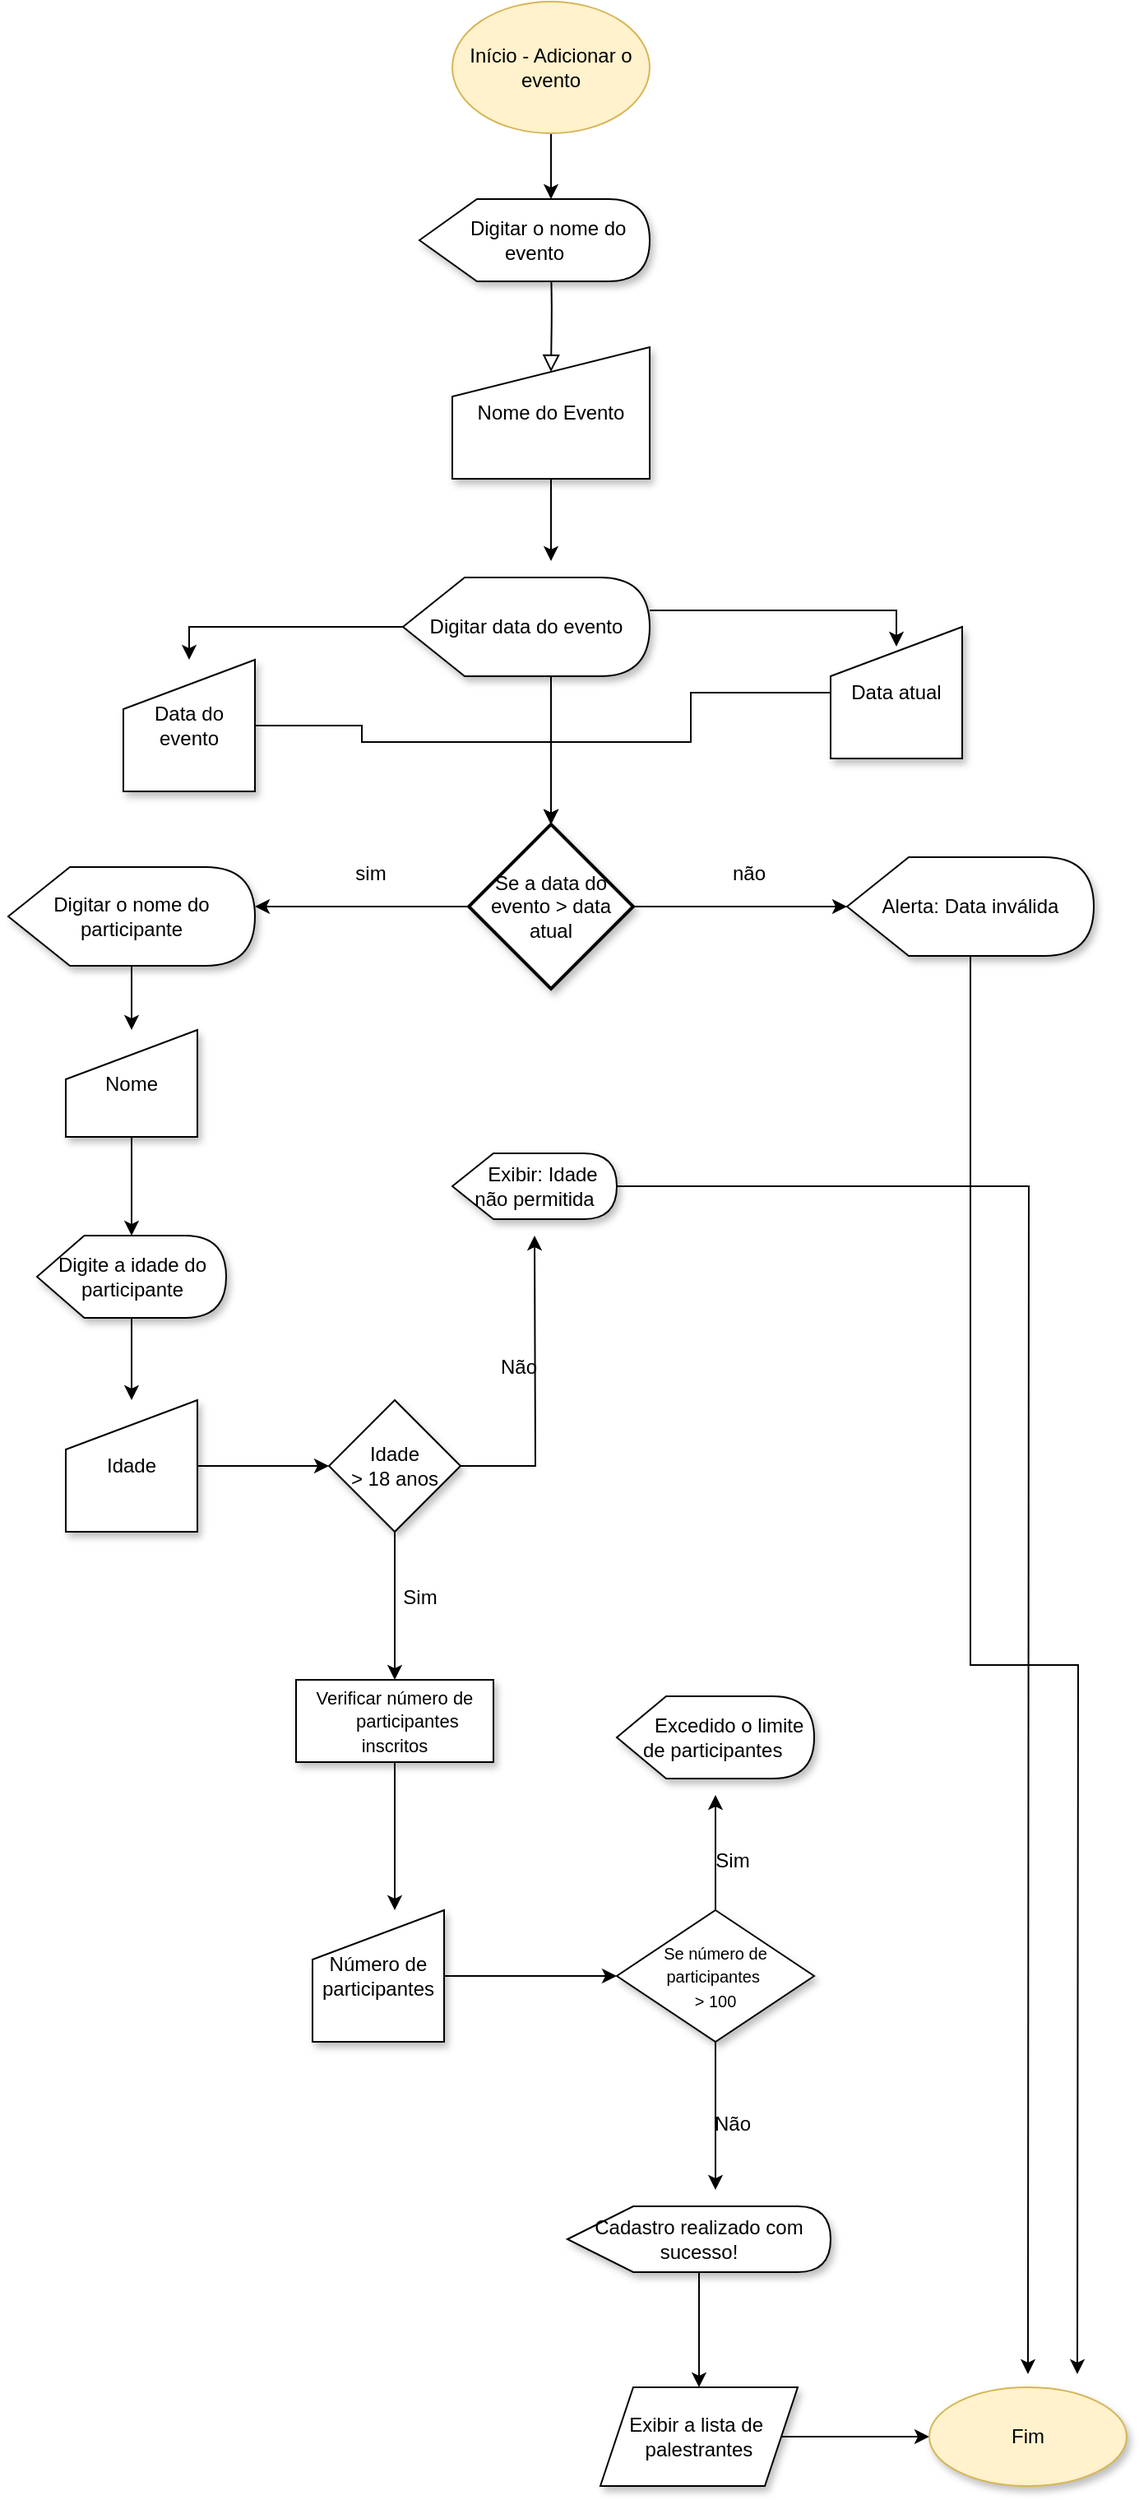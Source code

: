 <mxfile version="14.9.8" type="github">
  <diagram id="C5RBs43oDa-KdzZeNtuy" name="Page-1">
    <mxGraphModel dx="1695" dy="1619" grid="1" gridSize="10" guides="1" tooltips="1" connect="1" arrows="1" fold="1" page="1" pageScale="1" pageWidth="827" pageHeight="1169" math="0" shadow="0">
      <root>
        <mxCell id="WIyWlLk6GJQsqaUBKTNV-0" />
        <mxCell id="WIyWlLk6GJQsqaUBKTNV-1" parent="WIyWlLk6GJQsqaUBKTNV-0" />
        <mxCell id="WIyWlLk6GJQsqaUBKTNV-2" value="" style="html=1;jettySize=auto;orthogonalLoop=1;fontSize=11;endArrow=block;endFill=0;endSize=8;strokeWidth=1;shadow=0;labelBackgroundColor=none;edgeStyle=orthogonalEdgeStyle;entryX=0.5;entryY=0.188;entryDx=0;entryDy=0;entryPerimeter=0;" parent="WIyWlLk6GJQsqaUBKTNV-1" target="YShzn4bgvZEt4ahIDl8V-4" edge="1">
          <mxGeometry relative="1" as="geometry">
            <mxPoint x="220" y="120" as="sourcePoint" />
            <mxPoint x="220" y="170" as="targetPoint" />
          </mxGeometry>
        </mxCell>
        <mxCell id="YShzn4bgvZEt4ahIDl8V-1" value="" style="edgeStyle=orthogonalEdgeStyle;rounded=0;orthogonalLoop=1;jettySize=auto;html=1;" edge="1" parent="WIyWlLk6GJQsqaUBKTNV-1" source="YShzn4bgvZEt4ahIDl8V-0">
          <mxGeometry relative="1" as="geometry">
            <mxPoint x="220" y="80" as="targetPoint" />
          </mxGeometry>
        </mxCell>
        <mxCell id="YShzn4bgvZEt4ahIDl8V-0" value="Início - Adicionar o&lt;br&gt;evento" style="ellipse;whiteSpace=wrap;html=1;fillColor=#fff2cc;strokeColor=#d6b656;" vertex="1" parent="WIyWlLk6GJQsqaUBKTNV-1">
          <mxGeometry x="160" y="-40" width="120" height="80" as="geometry" />
        </mxCell>
        <mxCell id="YShzn4bgvZEt4ahIDl8V-3" value="&amp;nbsp; &amp;nbsp; &amp;nbsp;Digitar o nome do&lt;br&gt;evento" style="shape=display;whiteSpace=wrap;html=1;shadow=1;glass=0;sketch=0;" vertex="1" parent="WIyWlLk6GJQsqaUBKTNV-1">
          <mxGeometry x="140" y="80" width="140" height="50" as="geometry" />
        </mxCell>
        <mxCell id="YShzn4bgvZEt4ahIDl8V-7" style="edgeStyle=orthogonalEdgeStyle;rounded=0;orthogonalLoop=1;jettySize=auto;html=1;" edge="1" parent="WIyWlLk6GJQsqaUBKTNV-1" source="YShzn4bgvZEt4ahIDl8V-4">
          <mxGeometry relative="1" as="geometry">
            <mxPoint x="220" y="300" as="targetPoint" />
          </mxGeometry>
        </mxCell>
        <mxCell id="YShzn4bgvZEt4ahIDl8V-4" value="Nome do Evento" style="shape=manualInput;whiteSpace=wrap;html=1;shadow=1;glass=0;sketch=0;" vertex="1" parent="WIyWlLk6GJQsqaUBKTNV-1">
          <mxGeometry x="160" y="170" width="120" height="80" as="geometry" />
        </mxCell>
        <mxCell id="YShzn4bgvZEt4ahIDl8V-12" value="" style="edgeStyle=orthogonalEdgeStyle;rounded=0;orthogonalLoop=1;jettySize=auto;html=1;" edge="1" parent="WIyWlLk6GJQsqaUBKTNV-1" source="YShzn4bgvZEt4ahIDl8V-5">
          <mxGeometry relative="1" as="geometry">
            <mxPoint y="360" as="targetPoint" />
            <Array as="points">
              <mxPoint y="340" />
            </Array>
          </mxGeometry>
        </mxCell>
        <mxCell id="YShzn4bgvZEt4ahIDl8V-17" value="" style="edgeStyle=orthogonalEdgeStyle;rounded=0;orthogonalLoop=1;jettySize=auto;html=1;entryX=0.5;entryY=0.15;entryDx=0;entryDy=0;entryPerimeter=0;" edge="1" parent="WIyWlLk6GJQsqaUBKTNV-1" source="YShzn4bgvZEt4ahIDl8V-5" target="YShzn4bgvZEt4ahIDl8V-15">
          <mxGeometry relative="1" as="geometry">
            <Array as="points">
              <mxPoint x="430" y="330" />
            </Array>
          </mxGeometry>
        </mxCell>
        <mxCell id="YShzn4bgvZEt4ahIDl8V-21" value="" style="edgeStyle=orthogonalEdgeStyle;rounded=0;orthogonalLoop=1;jettySize=auto;html=1;" edge="1" parent="WIyWlLk6GJQsqaUBKTNV-1" source="YShzn4bgvZEt4ahIDl8V-5" target="YShzn4bgvZEt4ahIDl8V-18">
          <mxGeometry relative="1" as="geometry">
            <Array as="points">
              <mxPoint x="220" y="400" />
              <mxPoint x="220" y="400" />
            </Array>
          </mxGeometry>
        </mxCell>
        <mxCell id="YShzn4bgvZEt4ahIDl8V-5" value="Digitar data do evento" style="shape=display;whiteSpace=wrap;html=1;shadow=1;glass=0;sketch=0;" vertex="1" parent="WIyWlLk6GJQsqaUBKTNV-1">
          <mxGeometry x="130" y="310" width="150" height="60" as="geometry" />
        </mxCell>
        <mxCell id="YShzn4bgvZEt4ahIDl8V-20" value="" style="edgeStyle=orthogonalEdgeStyle;rounded=0;orthogonalLoop=1;jettySize=auto;html=1;" edge="1" parent="WIyWlLk6GJQsqaUBKTNV-1" source="YShzn4bgvZEt4ahIDl8V-13" target="YShzn4bgvZEt4ahIDl8V-18">
          <mxGeometry relative="1" as="geometry">
            <Array as="points">
              <mxPoint x="105" y="400" />
              <mxPoint x="105" y="410" />
              <mxPoint x="220" y="410" />
            </Array>
          </mxGeometry>
        </mxCell>
        <mxCell id="YShzn4bgvZEt4ahIDl8V-13" value="Data do evento" style="shape=manualInput;whiteSpace=wrap;html=1;shadow=1;glass=0;sketch=0;" vertex="1" parent="WIyWlLk6GJQsqaUBKTNV-1">
          <mxGeometry x="-40" y="360" width="80" height="80" as="geometry" />
        </mxCell>
        <mxCell id="YShzn4bgvZEt4ahIDl8V-22" value="" style="edgeStyle=orthogonalEdgeStyle;rounded=0;orthogonalLoop=1;jettySize=auto;html=1;entryX=0.5;entryY=0;entryDx=0;entryDy=0;entryPerimeter=0;" edge="1" parent="WIyWlLk6GJQsqaUBKTNV-1" source="YShzn4bgvZEt4ahIDl8V-15" target="YShzn4bgvZEt4ahIDl8V-18">
          <mxGeometry relative="1" as="geometry">
            <mxPoint x="220" y="410" as="targetPoint" />
            <Array as="points">
              <mxPoint x="305" y="380" />
              <mxPoint x="305" y="410" />
              <mxPoint x="220" y="410" />
            </Array>
          </mxGeometry>
        </mxCell>
        <mxCell id="YShzn4bgvZEt4ahIDl8V-15" value="Data atual" style="shape=manualInput;whiteSpace=wrap;html=1;shadow=1;glass=0;sketch=0;" vertex="1" parent="WIyWlLk6GJQsqaUBKTNV-1">
          <mxGeometry x="390" y="340" width="80" height="80" as="geometry" />
        </mxCell>
        <mxCell id="YShzn4bgvZEt4ahIDl8V-24" value="" style="edgeStyle=orthogonalEdgeStyle;rounded=0;orthogonalLoop=1;jettySize=auto;html=1;" edge="1" parent="WIyWlLk6GJQsqaUBKTNV-1" source="YShzn4bgvZEt4ahIDl8V-18">
          <mxGeometry relative="1" as="geometry">
            <mxPoint x="400" y="510" as="targetPoint" />
          </mxGeometry>
        </mxCell>
        <mxCell id="YShzn4bgvZEt4ahIDl8V-26" value="" style="edgeStyle=orthogonalEdgeStyle;rounded=0;orthogonalLoop=1;jettySize=auto;html=1;" edge="1" parent="WIyWlLk6GJQsqaUBKTNV-1" source="YShzn4bgvZEt4ahIDl8V-18">
          <mxGeometry relative="1" as="geometry">
            <mxPoint x="40" y="510" as="targetPoint" />
          </mxGeometry>
        </mxCell>
        <mxCell id="YShzn4bgvZEt4ahIDl8V-18" value="Se a data do evento &amp;gt; data atual" style="strokeWidth=2;html=1;shape=mxgraph.flowchart.decision;whiteSpace=wrap;shadow=1;glass=0;sketch=0;" vertex="1" parent="WIyWlLk6GJQsqaUBKTNV-1">
          <mxGeometry x="170" y="460" width="100" height="100" as="geometry" />
        </mxCell>
        <mxCell id="YShzn4bgvZEt4ahIDl8V-27" value="sim" style="text;html=1;align=center;verticalAlign=middle;resizable=0;points=[];autosize=1;strokeColor=none;" vertex="1" parent="WIyWlLk6GJQsqaUBKTNV-1">
          <mxGeometry x="95" y="480" width="30" height="20" as="geometry" />
        </mxCell>
        <mxCell id="YShzn4bgvZEt4ahIDl8V-29" value="não" style="text;html=1;align=center;verticalAlign=middle;resizable=0;points=[];autosize=1;strokeColor=none;" vertex="1" parent="WIyWlLk6GJQsqaUBKTNV-1">
          <mxGeometry x="320" y="480" width="40" height="20" as="geometry" />
        </mxCell>
        <mxCell id="YShzn4bgvZEt4ahIDl8V-37" value="" style="edgeStyle=orthogonalEdgeStyle;rounded=0;orthogonalLoop=1;jettySize=auto;html=1;" edge="1" parent="WIyWlLk6GJQsqaUBKTNV-1" source="YShzn4bgvZEt4ahIDl8V-30" target="YShzn4bgvZEt4ahIDl8V-35">
          <mxGeometry relative="1" as="geometry" />
        </mxCell>
        <mxCell id="YShzn4bgvZEt4ahIDl8V-30" value="Digitar o nome do participante" style="shape=display;whiteSpace=wrap;html=1;shadow=1;glass=0;sketch=0;" vertex="1" parent="WIyWlLk6GJQsqaUBKTNV-1">
          <mxGeometry x="-110" y="486" width="150" height="60" as="geometry" />
        </mxCell>
        <mxCell id="YShzn4bgvZEt4ahIDl8V-78" value="" style="edgeStyle=orthogonalEdgeStyle;rounded=0;orthogonalLoop=1;jettySize=auto;html=1;" edge="1" parent="WIyWlLk6GJQsqaUBKTNV-1" source="YShzn4bgvZEt4ahIDl8V-32">
          <mxGeometry relative="1" as="geometry">
            <mxPoint x="540" y="1402" as="targetPoint" />
          </mxGeometry>
        </mxCell>
        <mxCell id="YShzn4bgvZEt4ahIDl8V-32" value="Alerta: Data inválida" style="shape=display;whiteSpace=wrap;html=1;shadow=1;glass=0;sketch=0;" vertex="1" parent="WIyWlLk6GJQsqaUBKTNV-1">
          <mxGeometry x="400" y="480" width="150" height="60" as="geometry" />
        </mxCell>
        <mxCell id="YShzn4bgvZEt4ahIDl8V-40" value="" style="edgeStyle=orthogonalEdgeStyle;rounded=0;orthogonalLoop=1;jettySize=auto;html=1;" edge="1" parent="WIyWlLk6GJQsqaUBKTNV-1" source="YShzn4bgvZEt4ahIDl8V-35" target="YShzn4bgvZEt4ahIDl8V-38">
          <mxGeometry relative="1" as="geometry" />
        </mxCell>
        <mxCell id="YShzn4bgvZEt4ahIDl8V-35" value="Nome" style="shape=manualInput;whiteSpace=wrap;html=1;shadow=1;glass=0;sketch=0;" vertex="1" parent="WIyWlLk6GJQsqaUBKTNV-1">
          <mxGeometry x="-75" y="585" width="80" height="65" as="geometry" />
        </mxCell>
        <mxCell id="YShzn4bgvZEt4ahIDl8V-42" value="" style="edgeStyle=orthogonalEdgeStyle;rounded=0;orthogonalLoop=1;jettySize=auto;html=1;" edge="1" parent="WIyWlLk6GJQsqaUBKTNV-1" source="YShzn4bgvZEt4ahIDl8V-38" target="YShzn4bgvZEt4ahIDl8V-41">
          <mxGeometry relative="1" as="geometry" />
        </mxCell>
        <mxCell id="YShzn4bgvZEt4ahIDl8V-38" value="Digite a idade do participante" style="shape=display;whiteSpace=wrap;html=1;shadow=1;glass=0;sketch=0;" vertex="1" parent="WIyWlLk6GJQsqaUBKTNV-1">
          <mxGeometry x="-92.5" y="710" width="115" height="50" as="geometry" />
        </mxCell>
        <mxCell id="YShzn4bgvZEt4ahIDl8V-44" value="" style="edgeStyle=orthogonalEdgeStyle;rounded=0;orthogonalLoop=1;jettySize=auto;html=1;" edge="1" parent="WIyWlLk6GJQsqaUBKTNV-1" source="YShzn4bgvZEt4ahIDl8V-41" target="YShzn4bgvZEt4ahIDl8V-43">
          <mxGeometry relative="1" as="geometry" />
        </mxCell>
        <mxCell id="YShzn4bgvZEt4ahIDl8V-41" value="Idade" style="shape=manualInput;whiteSpace=wrap;html=1;shadow=1;glass=0;sketch=0;" vertex="1" parent="WIyWlLk6GJQsqaUBKTNV-1">
          <mxGeometry x="-75" y="810" width="80" height="80" as="geometry" />
        </mxCell>
        <mxCell id="YShzn4bgvZEt4ahIDl8V-46" value="" style="edgeStyle=orthogonalEdgeStyle;rounded=0;orthogonalLoop=1;jettySize=auto;html=1;" edge="1" parent="WIyWlLk6GJQsqaUBKTNV-1" source="YShzn4bgvZEt4ahIDl8V-43">
          <mxGeometry relative="1" as="geometry">
            <mxPoint x="210" y="710" as="targetPoint" />
          </mxGeometry>
        </mxCell>
        <mxCell id="YShzn4bgvZEt4ahIDl8V-52" value="" style="edgeStyle=orthogonalEdgeStyle;rounded=0;orthogonalLoop=1;jettySize=auto;html=1;" edge="1" parent="WIyWlLk6GJQsqaUBKTNV-1" source="YShzn4bgvZEt4ahIDl8V-43">
          <mxGeometry relative="1" as="geometry">
            <mxPoint x="125" y="980" as="targetPoint" />
          </mxGeometry>
        </mxCell>
        <mxCell id="YShzn4bgvZEt4ahIDl8V-43" value="Idade &lt;br&gt;&amp;gt; 18 anos" style="rhombus;whiteSpace=wrap;html=1;shadow=1;glass=0;sketch=0;" vertex="1" parent="WIyWlLk6GJQsqaUBKTNV-1">
          <mxGeometry x="85" y="810" width="80" height="80" as="geometry" />
        </mxCell>
        <mxCell id="YShzn4bgvZEt4ahIDl8V-76" value="" style="edgeStyle=orthogonalEdgeStyle;rounded=0;orthogonalLoop=1;jettySize=auto;html=1;" edge="1" parent="WIyWlLk6GJQsqaUBKTNV-1" source="YShzn4bgvZEt4ahIDl8V-47">
          <mxGeometry relative="1" as="geometry">
            <mxPoint x="510" y="1402" as="targetPoint" />
          </mxGeometry>
        </mxCell>
        <mxCell id="YShzn4bgvZEt4ahIDl8V-47" value="&amp;nbsp; &amp;nbsp;Exibir: Idade não permitida" style="shape=display;whiteSpace=wrap;html=1;shadow=1;glass=0;sketch=0;" vertex="1" parent="WIyWlLk6GJQsqaUBKTNV-1">
          <mxGeometry x="160" y="660" width="100" height="40" as="geometry" />
        </mxCell>
        <mxCell id="YShzn4bgvZEt4ahIDl8V-50" value="Não" style="text;html=1;align=center;verticalAlign=middle;resizable=0;points=[];autosize=1;strokeColor=none;" vertex="1" parent="WIyWlLk6GJQsqaUBKTNV-1">
          <mxGeometry x="180" y="780" width="40" height="20" as="geometry" />
        </mxCell>
        <mxCell id="YShzn4bgvZEt4ahIDl8V-56" value="" style="edgeStyle=orthogonalEdgeStyle;rounded=0;orthogonalLoop=1;jettySize=auto;html=1;" edge="1" parent="WIyWlLk6GJQsqaUBKTNV-1">
          <mxGeometry relative="1" as="geometry">
            <mxPoint x="125" y="1030" as="sourcePoint" />
            <mxPoint x="125" y="1120" as="targetPoint" />
          </mxGeometry>
        </mxCell>
        <mxCell id="YShzn4bgvZEt4ahIDl8V-54" value="Sim" style="text;html=1;align=center;verticalAlign=middle;resizable=0;points=[];autosize=1;strokeColor=none;" vertex="1" parent="WIyWlLk6GJQsqaUBKTNV-1">
          <mxGeometry x="120" y="920" width="40" height="20" as="geometry" />
        </mxCell>
        <mxCell id="YShzn4bgvZEt4ahIDl8V-59" value="" style="edgeStyle=orthogonalEdgeStyle;rounded=0;orthogonalLoop=1;jettySize=auto;html=1;" edge="1" parent="WIyWlLk6GJQsqaUBKTNV-1" source="YShzn4bgvZEt4ahIDl8V-57" target="YShzn4bgvZEt4ahIDl8V-58">
          <mxGeometry relative="1" as="geometry" />
        </mxCell>
        <mxCell id="YShzn4bgvZEt4ahIDl8V-57" value="Número de&lt;br&gt;participantes" style="shape=manualInput;whiteSpace=wrap;html=1;shadow=1;glass=0;sketch=0;" vertex="1" parent="WIyWlLk6GJQsqaUBKTNV-1">
          <mxGeometry x="75" y="1120" width="80" height="80" as="geometry" />
        </mxCell>
        <mxCell id="YShzn4bgvZEt4ahIDl8V-61" value="" style="edgeStyle=orthogonalEdgeStyle;rounded=0;orthogonalLoop=1;jettySize=auto;html=1;" edge="1" parent="WIyWlLk6GJQsqaUBKTNV-1" source="YShzn4bgvZEt4ahIDl8V-58">
          <mxGeometry relative="1" as="geometry">
            <mxPoint x="320" y="1050" as="targetPoint" />
          </mxGeometry>
        </mxCell>
        <mxCell id="YShzn4bgvZEt4ahIDl8V-64" value="" style="edgeStyle=orthogonalEdgeStyle;rounded=0;orthogonalLoop=1;jettySize=auto;html=1;" edge="1" parent="WIyWlLk6GJQsqaUBKTNV-1" source="YShzn4bgvZEt4ahIDl8V-58">
          <mxGeometry relative="1" as="geometry">
            <mxPoint x="320" y="1290" as="targetPoint" />
          </mxGeometry>
        </mxCell>
        <mxCell id="YShzn4bgvZEt4ahIDl8V-58" value="&lt;font style=&quot;font-size: 10px&quot;&gt;Se número de participantes&amp;nbsp;&lt;br&gt;&amp;gt; 100&lt;/font&gt;" style="rhombus;whiteSpace=wrap;html=1;shadow=1;glass=0;sketch=0;" vertex="1" parent="WIyWlLk6GJQsqaUBKTNV-1">
          <mxGeometry x="260" y="1120" width="120" height="80" as="geometry" />
        </mxCell>
        <mxCell id="YShzn4bgvZEt4ahIDl8V-62" value="&amp;nbsp; &amp;nbsp; &amp;nbsp;Excedido o limite de participantes&amp;nbsp;" style="shape=display;whiteSpace=wrap;html=1;shadow=1;glass=0;sketch=0;" vertex="1" parent="WIyWlLk6GJQsqaUBKTNV-1">
          <mxGeometry x="260" y="990" width="120" height="50" as="geometry" />
        </mxCell>
        <mxCell id="YShzn4bgvZEt4ahIDl8V-69" value="" style="edgeStyle=orthogonalEdgeStyle;rounded=0;orthogonalLoop=1;jettySize=auto;html=1;" edge="1" parent="WIyWlLk6GJQsqaUBKTNV-1" source="YShzn4bgvZEt4ahIDl8V-65" target="YShzn4bgvZEt4ahIDl8V-68">
          <mxGeometry relative="1" as="geometry" />
        </mxCell>
        <mxCell id="YShzn4bgvZEt4ahIDl8V-65" value="Cadastro realizado com sucesso!" style="shape=display;whiteSpace=wrap;html=1;shadow=1;glass=0;sketch=0;" vertex="1" parent="WIyWlLk6GJQsqaUBKTNV-1">
          <mxGeometry x="230" y="1300" width="160" height="40" as="geometry" />
        </mxCell>
        <mxCell id="YShzn4bgvZEt4ahIDl8V-66" value="Não" style="text;html=1;align=center;verticalAlign=middle;resizable=0;points=[];autosize=1;strokeColor=none;" vertex="1" parent="WIyWlLk6GJQsqaUBKTNV-1">
          <mxGeometry x="310" y="1240" width="40" height="20" as="geometry" />
        </mxCell>
        <mxCell id="YShzn4bgvZEt4ahIDl8V-67" value="Sim" style="text;html=1;align=center;verticalAlign=middle;resizable=0;points=[];autosize=1;strokeColor=none;" vertex="1" parent="WIyWlLk6GJQsqaUBKTNV-1">
          <mxGeometry x="310" y="1080" width="40" height="20" as="geometry" />
        </mxCell>
        <mxCell id="YShzn4bgvZEt4ahIDl8V-74" value="" style="edgeStyle=orthogonalEdgeStyle;rounded=0;orthogonalLoop=1;jettySize=auto;html=1;" edge="1" parent="WIyWlLk6GJQsqaUBKTNV-1" source="YShzn4bgvZEt4ahIDl8V-68" target="YShzn4bgvZEt4ahIDl8V-73">
          <mxGeometry relative="1" as="geometry" />
        </mxCell>
        <mxCell id="YShzn4bgvZEt4ahIDl8V-68" value="Exibir a lista de&amp;nbsp;&lt;br&gt;palestrantes" style="shape=parallelogram;perimeter=parallelogramPerimeter;whiteSpace=wrap;html=1;fixedSize=1;shadow=1;glass=0;sketch=0;" vertex="1" parent="WIyWlLk6GJQsqaUBKTNV-1">
          <mxGeometry x="250" y="1410" width="120" height="60" as="geometry" />
        </mxCell>
        <mxCell id="YShzn4bgvZEt4ahIDl8V-72" value="&lt;span style=&quot;font-size: 11px&quot;&gt;Verificar número de&lt;/span&gt;&lt;br style=&quot;font-size: 11px&quot;&gt;&lt;span style=&quot;font-size: 11px&quot;&gt;&amp;nbsp; &amp;nbsp; &amp;nbsp;participantes inscritos&lt;/span&gt;" style="rounded=0;whiteSpace=wrap;html=1;shadow=1;glass=0;sketch=0;" vertex="1" parent="WIyWlLk6GJQsqaUBKTNV-1">
          <mxGeometry x="65" y="980" width="120" height="50" as="geometry" />
        </mxCell>
        <mxCell id="YShzn4bgvZEt4ahIDl8V-73" value="Fim" style="ellipse;whiteSpace=wrap;html=1;shadow=1;glass=0;sketch=0;fillColor=#fff2cc;strokeColor=#d6b656;" vertex="1" parent="WIyWlLk6GJQsqaUBKTNV-1">
          <mxGeometry x="450" y="1410" width="120" height="60" as="geometry" />
        </mxCell>
      </root>
    </mxGraphModel>
  </diagram>
</mxfile>
